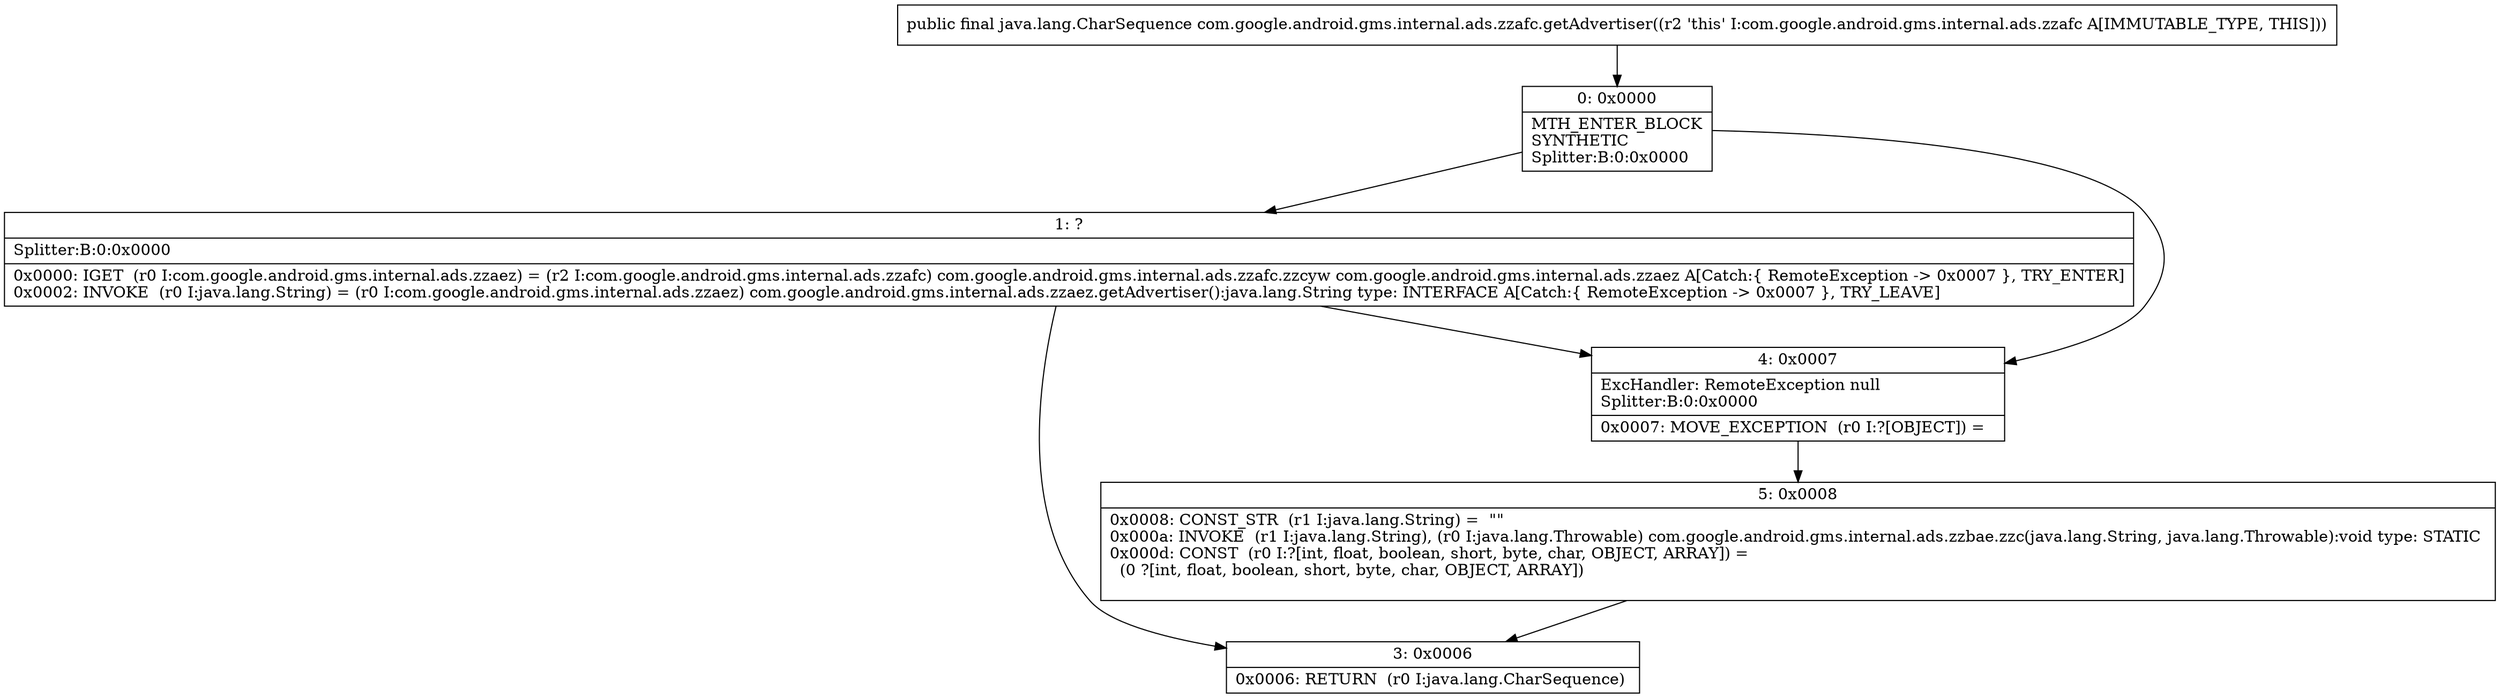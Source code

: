 digraph "CFG forcom.google.android.gms.internal.ads.zzafc.getAdvertiser()Ljava\/lang\/CharSequence;" {
Node_0 [shape=record,label="{0\:\ 0x0000|MTH_ENTER_BLOCK\lSYNTHETIC\lSplitter:B:0:0x0000\l}"];
Node_1 [shape=record,label="{1\:\ ?|Splitter:B:0:0x0000\l|0x0000: IGET  (r0 I:com.google.android.gms.internal.ads.zzaez) = (r2 I:com.google.android.gms.internal.ads.zzafc) com.google.android.gms.internal.ads.zzafc.zzcyw com.google.android.gms.internal.ads.zzaez A[Catch:\{ RemoteException \-\> 0x0007 \}, TRY_ENTER]\l0x0002: INVOKE  (r0 I:java.lang.String) = (r0 I:com.google.android.gms.internal.ads.zzaez) com.google.android.gms.internal.ads.zzaez.getAdvertiser():java.lang.String type: INTERFACE A[Catch:\{ RemoteException \-\> 0x0007 \}, TRY_LEAVE]\l}"];
Node_3 [shape=record,label="{3\:\ 0x0006|0x0006: RETURN  (r0 I:java.lang.CharSequence) \l}"];
Node_4 [shape=record,label="{4\:\ 0x0007|ExcHandler: RemoteException null\lSplitter:B:0:0x0000\l|0x0007: MOVE_EXCEPTION  (r0 I:?[OBJECT]) =  \l}"];
Node_5 [shape=record,label="{5\:\ 0x0008|0x0008: CONST_STR  (r1 I:java.lang.String) =  \"\" \l0x000a: INVOKE  (r1 I:java.lang.String), (r0 I:java.lang.Throwable) com.google.android.gms.internal.ads.zzbae.zzc(java.lang.String, java.lang.Throwable):void type: STATIC \l0x000d: CONST  (r0 I:?[int, float, boolean, short, byte, char, OBJECT, ARRAY]) = \l  (0 ?[int, float, boolean, short, byte, char, OBJECT, ARRAY])\l \l}"];
MethodNode[shape=record,label="{public final java.lang.CharSequence com.google.android.gms.internal.ads.zzafc.getAdvertiser((r2 'this' I:com.google.android.gms.internal.ads.zzafc A[IMMUTABLE_TYPE, THIS])) }"];
MethodNode -> Node_0;
Node_0 -> Node_1;
Node_0 -> Node_4;
Node_1 -> Node_4;
Node_1 -> Node_3;
Node_4 -> Node_5;
Node_5 -> Node_3;
}

